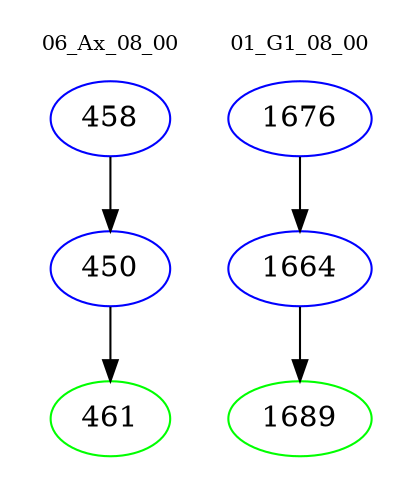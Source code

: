 digraph{
subgraph cluster_0 {
color = white
label = "06_Ax_08_00";
fontsize=10;
T0_458 [label="458", color="blue"]
T0_458 -> T0_450 [color="black"]
T0_450 [label="450", color="blue"]
T0_450 -> T0_461 [color="black"]
T0_461 [label="461", color="green"]
}
subgraph cluster_1 {
color = white
label = "01_G1_08_00";
fontsize=10;
T1_1676 [label="1676", color="blue"]
T1_1676 -> T1_1664 [color="black"]
T1_1664 [label="1664", color="blue"]
T1_1664 -> T1_1689 [color="black"]
T1_1689 [label="1689", color="green"]
}
}
